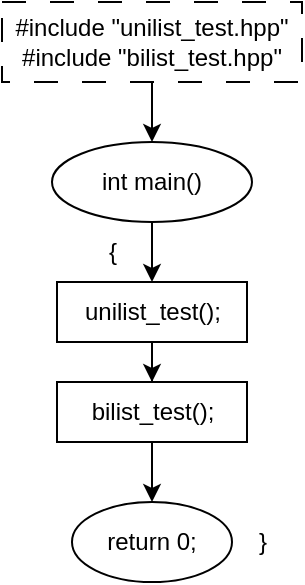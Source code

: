<mxfile version="20.8.16" type="device"><diagram name="Страница 1" id="ZPSyW_ZNQz0Tf8qASwQA"><mxGraphModel dx="1036" dy="614" grid="1" gridSize="10" guides="1" tooltips="1" connect="1" arrows="1" fold="1" page="1" pageScale="1" pageWidth="827" pageHeight="1169" math="0" shadow="0"><root><mxCell id="0"/><mxCell id="1" parent="0"/><mxCell id="K7CQBwfWEYqDazfEdfWi-3" value="" style="edgeStyle=orthogonalEdgeStyle;rounded=0;orthogonalLoop=1;jettySize=auto;html=1;" edge="1" parent="1" source="K7CQBwfWEYqDazfEdfWi-1" target="K7CQBwfWEYqDazfEdfWi-2"><mxGeometry relative="1" as="geometry"/></mxCell><mxCell id="K7CQBwfWEYqDazfEdfWi-1" value="&lt;div&gt;#include &quot;unilist_test.hpp&quot;&lt;/div&gt;&lt;div&gt;#include &quot;bilist_test.hpp&quot;&lt;/div&gt;" style="rounded=0;whiteSpace=wrap;html=1;dashed=1;dashPattern=12 12;" vertex="1" parent="1"><mxGeometry x="320" y="40" width="150" height="40" as="geometry"/></mxCell><mxCell id="K7CQBwfWEYqDazfEdfWi-5" value="" style="edgeStyle=orthogonalEdgeStyle;rounded=0;orthogonalLoop=1;jettySize=auto;html=1;" edge="1" parent="1" source="K7CQBwfWEYqDazfEdfWi-2" target="K7CQBwfWEYqDazfEdfWi-4"><mxGeometry relative="1" as="geometry"/></mxCell><mxCell id="K7CQBwfWEYqDazfEdfWi-2" value="int main()" style="ellipse;whiteSpace=wrap;html=1;" vertex="1" parent="1"><mxGeometry x="345" y="110" width="100" height="40" as="geometry"/></mxCell><mxCell id="K7CQBwfWEYqDazfEdfWi-8" value="" style="edgeStyle=orthogonalEdgeStyle;rounded=0;orthogonalLoop=1;jettySize=auto;html=1;" edge="1" parent="1" source="K7CQBwfWEYqDazfEdfWi-4" target="K7CQBwfWEYqDazfEdfWi-7"><mxGeometry relative="1" as="geometry"/></mxCell><mxCell id="K7CQBwfWEYqDazfEdfWi-4" value="unilist_test();" style="whiteSpace=wrap;html=1;" vertex="1" parent="1"><mxGeometry x="347.5" y="180" width="95" height="30" as="geometry"/></mxCell><mxCell id="K7CQBwfWEYqDazfEdfWi-6" value="{" style="text;html=1;align=center;verticalAlign=middle;resizable=0;points=[];autosize=1;strokeColor=none;fillColor=none;" vertex="1" parent="1"><mxGeometry x="360" y="150" width="30" height="30" as="geometry"/></mxCell><mxCell id="K7CQBwfWEYqDazfEdfWi-10" value="" style="edgeStyle=orthogonalEdgeStyle;rounded=0;orthogonalLoop=1;jettySize=auto;html=1;" edge="1" parent="1" source="K7CQBwfWEYqDazfEdfWi-7" target="K7CQBwfWEYqDazfEdfWi-9"><mxGeometry relative="1" as="geometry"/></mxCell><mxCell id="K7CQBwfWEYqDazfEdfWi-7" value="bilist_test();" style="whiteSpace=wrap;html=1;" vertex="1" parent="1"><mxGeometry x="347.5" y="230" width="95" height="30" as="geometry"/></mxCell><mxCell id="K7CQBwfWEYqDazfEdfWi-9" value="return 0;" style="ellipse;whiteSpace=wrap;html=1;" vertex="1" parent="1"><mxGeometry x="355" y="290" width="80" height="40" as="geometry"/></mxCell><mxCell id="K7CQBwfWEYqDazfEdfWi-11" value="}" style="text;html=1;align=center;verticalAlign=middle;resizable=0;points=[];autosize=1;strokeColor=none;fillColor=none;" vertex="1" parent="1"><mxGeometry x="435" y="295" width="30" height="30" as="geometry"/></mxCell></root></mxGraphModel></diagram></mxfile>